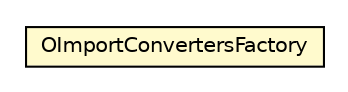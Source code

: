 #!/usr/local/bin/dot
#
# Class diagram 
# Generated by UMLGraph version R5_6-24-gf6e263 (http://www.umlgraph.org/)
#

digraph G {
	edge [fontname="Helvetica",fontsize=10,labelfontname="Helvetica",labelfontsize=10];
	node [fontname="Helvetica",fontsize=10,shape=plaintext];
	nodesep=0.25;
	ranksep=0.5;
	// com.orientechnologies.orient.core.db.tool.importer.OImportConvertersFactory
	c2008090 [label=<<table title="com.orientechnologies.orient.core.db.tool.importer.OImportConvertersFactory" border="0" cellborder="1" cellspacing="0" cellpadding="2" port="p" bgcolor="lemonChiffon" href="./OImportConvertersFactory.html">
		<tr><td><table border="0" cellspacing="0" cellpadding="1">
<tr><td align="center" balign="center"> OImportConvertersFactory </td></tr>
		</table></td></tr>
		</table>>, URL="./OImportConvertersFactory.html", fontname="Helvetica", fontcolor="black", fontsize=10.0];
}

